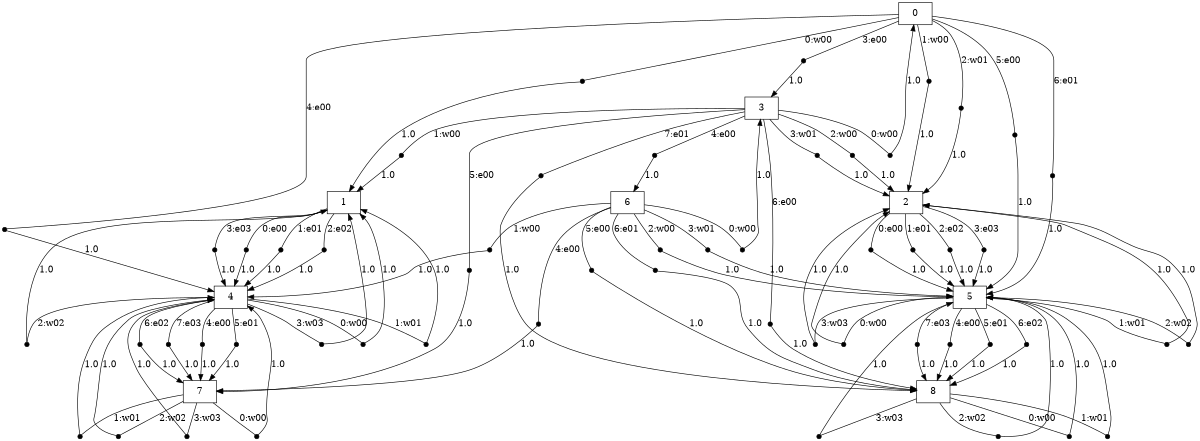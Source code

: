 digraph MDP {
size="8,5"
node [shape=box];
0 -> n0_0 [ arrowhead=none,label="0:w00" ];
n0_0 [ shape=point,width=0.1,height=0.1,label="" ];
n0_0 -> 1 [ label="1.0" ];
0 -> n0_1 [ arrowhead=none,label="1:w00" ];
n0_1 [ shape=point,width=0.1,height=0.1,label="" ];
n0_1 -> 2 [ label="1.0" ];
0 -> n0_2 [ arrowhead=none,label="2:w01" ];
n0_2 [ shape=point,width=0.1,height=0.1,label="" ];
n0_2 -> 2 [ label="1.0" ];
0 -> n0_3 [ arrowhead=none,label="3:e00" ];
n0_3 [ shape=point,width=0.1,height=0.1,label="" ];
n0_3 -> 3 [ label="1.0" ];
0 -> n0_4 [ arrowhead=none,label="4:e00" ];
n0_4 [ shape=point,width=0.1,height=0.1,label="" ];
n0_4 -> 4 [ label="1.0" ];
0 -> n0_5 [ arrowhead=none,label="5:e00" ];
n0_5 [ shape=point,width=0.1,height=0.1,label="" ];
n0_5 -> 5 [ label="1.0" ];
0 -> n0_6 [ arrowhead=none,label="6:e01" ];
n0_6 [ shape=point,width=0.1,height=0.1,label="" ];
n0_6 -> 5 [ label="1.0" ];
1 -> n1_0 [ arrowhead=none,label="0:e00" ];
n1_0 [ shape=point,width=0.1,height=0.1,label="" ];
n1_0 -> 4 [ label="1.0" ];
1 -> n1_1 [ arrowhead=none,label="1:e01" ];
n1_1 [ shape=point,width=0.1,height=0.1,label="" ];
n1_1 -> 4 [ label="1.0" ];
1 -> n1_2 [ arrowhead=none,label="2:e02" ];
n1_2 [ shape=point,width=0.1,height=0.1,label="" ];
n1_2 -> 4 [ label="1.0" ];
1 -> n1_3 [ arrowhead=none,label="3:e03" ];
n1_3 [ shape=point,width=0.1,height=0.1,label="" ];
n1_3 -> 4 [ label="1.0" ];
2 -> n2_0 [ arrowhead=none,label="0:e00" ];
n2_0 [ shape=point,width=0.1,height=0.1,label="" ];
n2_0 -> 5 [ label="1.0" ];
2 -> n2_1 [ arrowhead=none,label="1:e01" ];
n2_1 [ shape=point,width=0.1,height=0.1,label="" ];
n2_1 -> 5 [ label="1.0" ];
2 -> n2_2 [ arrowhead=none,label="2:e02" ];
n2_2 [ shape=point,width=0.1,height=0.1,label="" ];
n2_2 -> 5 [ label="1.0" ];
2 -> n2_3 [ arrowhead=none,label="3:e03" ];
n2_3 [ shape=point,width=0.1,height=0.1,label="" ];
n2_3 -> 5 [ label="1.0" ];
3 -> n3_0 [ arrowhead=none,label="0:w00" ];
n3_0 [ shape=point,width=0.1,height=0.1,label="" ];
n3_0 -> 0 [ label="1.0" ];
3 -> n3_1 [ arrowhead=none,label="1:w00" ];
n3_1 [ shape=point,width=0.1,height=0.1,label="" ];
n3_1 -> 1 [ label="1.0" ];
3 -> n3_2 [ arrowhead=none,label="2:w00" ];
n3_2 [ shape=point,width=0.1,height=0.1,label="" ];
n3_2 -> 2 [ label="1.0" ];
3 -> n3_3 [ arrowhead=none,label="3:w01" ];
n3_3 [ shape=point,width=0.1,height=0.1,label="" ];
n3_3 -> 2 [ label="1.0" ];
3 -> n3_4 [ arrowhead=none,label="4:e00" ];
n3_4 [ shape=point,width=0.1,height=0.1,label="" ];
n3_4 -> 6 [ label="1.0" ];
3 -> n3_5 [ arrowhead=none,label="5:e00" ];
n3_5 [ shape=point,width=0.1,height=0.1,label="" ];
n3_5 -> 7 [ label="1.0" ];
3 -> n3_6 [ arrowhead=none,label="6:e00" ];
n3_6 [ shape=point,width=0.1,height=0.1,label="" ];
n3_6 -> 8 [ label="1.0" ];
3 -> n3_7 [ arrowhead=none,label="7:e01" ];
n3_7 [ shape=point,width=0.1,height=0.1,label="" ];
n3_7 -> 8 [ label="1.0" ];
4 -> n4_0 [ arrowhead=none,label="0:w00" ];
n4_0 [ shape=point,width=0.1,height=0.1,label="" ];
n4_0 -> 1 [ label="1.0" ];
4 -> n4_1 [ arrowhead=none,label="1:w01" ];
n4_1 [ shape=point,width=0.1,height=0.1,label="" ];
n4_1 -> 1 [ label="1.0" ];
4 -> n4_2 [ arrowhead=none,label="2:w02" ];
n4_2 [ shape=point,width=0.1,height=0.1,label="" ];
n4_2 -> 1 [ label="1.0" ];
4 -> n4_3 [ arrowhead=none,label="3:w03" ];
n4_3 [ shape=point,width=0.1,height=0.1,label="" ];
n4_3 -> 1 [ label="1.0" ];
4 -> n4_4 [ arrowhead=none,label="4:e00" ];
n4_4 [ shape=point,width=0.1,height=0.1,label="" ];
n4_4 -> 7 [ label="1.0" ];
4 -> n4_5 [ arrowhead=none,label="5:e01" ];
n4_5 [ shape=point,width=0.1,height=0.1,label="" ];
n4_5 -> 7 [ label="1.0" ];
4 -> n4_6 [ arrowhead=none,label="6:e02" ];
n4_6 [ shape=point,width=0.1,height=0.1,label="" ];
n4_6 -> 7 [ label="1.0" ];
4 -> n4_7 [ arrowhead=none,label="7:e03" ];
n4_7 [ shape=point,width=0.1,height=0.1,label="" ];
n4_7 -> 7 [ label="1.0" ];
5 -> n5_0 [ arrowhead=none,label="0:w00" ];
n5_0 [ shape=point,width=0.1,height=0.1,label="" ];
n5_0 -> 2 [ label="1.0" ];
5 -> n5_1 [ arrowhead=none,label="1:w01" ];
n5_1 [ shape=point,width=0.1,height=0.1,label="" ];
n5_1 -> 2 [ label="1.0" ];
5 -> n5_2 [ arrowhead=none,label="2:w02" ];
n5_2 [ shape=point,width=0.1,height=0.1,label="" ];
n5_2 -> 2 [ label="1.0" ];
5 -> n5_3 [ arrowhead=none,label="3:w03" ];
n5_3 [ shape=point,width=0.1,height=0.1,label="" ];
n5_3 -> 2 [ label="1.0" ];
5 -> n5_4 [ arrowhead=none,label="4:e00" ];
n5_4 [ shape=point,width=0.1,height=0.1,label="" ];
n5_4 -> 8 [ label="1.0" ];
5 -> n5_5 [ arrowhead=none,label="5:e01" ];
n5_5 [ shape=point,width=0.1,height=0.1,label="" ];
n5_5 -> 8 [ label="1.0" ];
5 -> n5_6 [ arrowhead=none,label="6:e02" ];
n5_6 [ shape=point,width=0.1,height=0.1,label="" ];
n5_6 -> 8 [ label="1.0" ];
5 -> n5_7 [ arrowhead=none,label="7:e03" ];
n5_7 [ shape=point,width=0.1,height=0.1,label="" ];
n5_7 -> 8 [ label="1.0" ];
6 -> n6_0 [ arrowhead=none,label="0:w00" ];
n6_0 [ shape=point,width=0.1,height=0.1,label="" ];
n6_0 -> 3 [ label="1.0" ];
6 -> n6_1 [ arrowhead=none,label="1:w00" ];
n6_1 [ shape=point,width=0.1,height=0.1,label="" ];
n6_1 -> 4 [ label="1.0" ];
6 -> n6_2 [ arrowhead=none,label="2:w00" ];
n6_2 [ shape=point,width=0.1,height=0.1,label="" ];
n6_2 -> 5 [ label="1.0" ];
6 -> n6_3 [ arrowhead=none,label="3:w01" ];
n6_3 [ shape=point,width=0.1,height=0.1,label="" ];
n6_3 -> 5 [ label="1.0" ];
6 -> n6_4 [ arrowhead=none,label="4:e00" ];
n6_4 [ shape=point,width=0.1,height=0.1,label="" ];
n6_4 -> 7 [ label="1.0" ];
6 -> n6_5 [ arrowhead=none,label="5:e00" ];
n6_5 [ shape=point,width=0.1,height=0.1,label="" ];
n6_5 -> 8 [ label="1.0" ];
6 -> n6_6 [ arrowhead=none,label="6:e01" ];
n6_6 [ shape=point,width=0.1,height=0.1,label="" ];
n6_6 -> 8 [ label="1.0" ];
7 -> n7_0 [ arrowhead=none,label="0:w00" ];
n7_0 [ shape=point,width=0.1,height=0.1,label="" ];
n7_0 -> 4 [ label="1.0" ];
7 -> n7_1 [ arrowhead=none,label="1:w01" ];
n7_1 [ shape=point,width=0.1,height=0.1,label="" ];
n7_1 -> 4 [ label="1.0" ];
7 -> n7_2 [ arrowhead=none,label="2:w02" ];
n7_2 [ shape=point,width=0.1,height=0.1,label="" ];
n7_2 -> 4 [ label="1.0" ];
7 -> n7_3 [ arrowhead=none,label="3:w03" ];
n7_3 [ shape=point,width=0.1,height=0.1,label="" ];
n7_3 -> 4 [ label="1.0" ];
8 -> n8_0 [ arrowhead=none,label="0:w00" ];
n8_0 [ shape=point,width=0.1,height=0.1,label="" ];
n8_0 -> 5 [ label="1.0" ];
8 -> n8_1 [ arrowhead=none,label="1:w01" ];
n8_1 [ shape=point,width=0.1,height=0.1,label="" ];
n8_1 -> 5 [ label="1.0" ];
8 -> n8_2 [ arrowhead=none,label="2:w02" ];
n8_2 [ shape=point,width=0.1,height=0.1,label="" ];
n8_2 -> 5 [ label="1.0" ];
8 -> n8_3 [ arrowhead=none,label="3:w03" ];
n8_3 [ shape=point,width=0.1,height=0.1,label="" ];
n8_3 -> 5 [ label="1.0" ];
}
